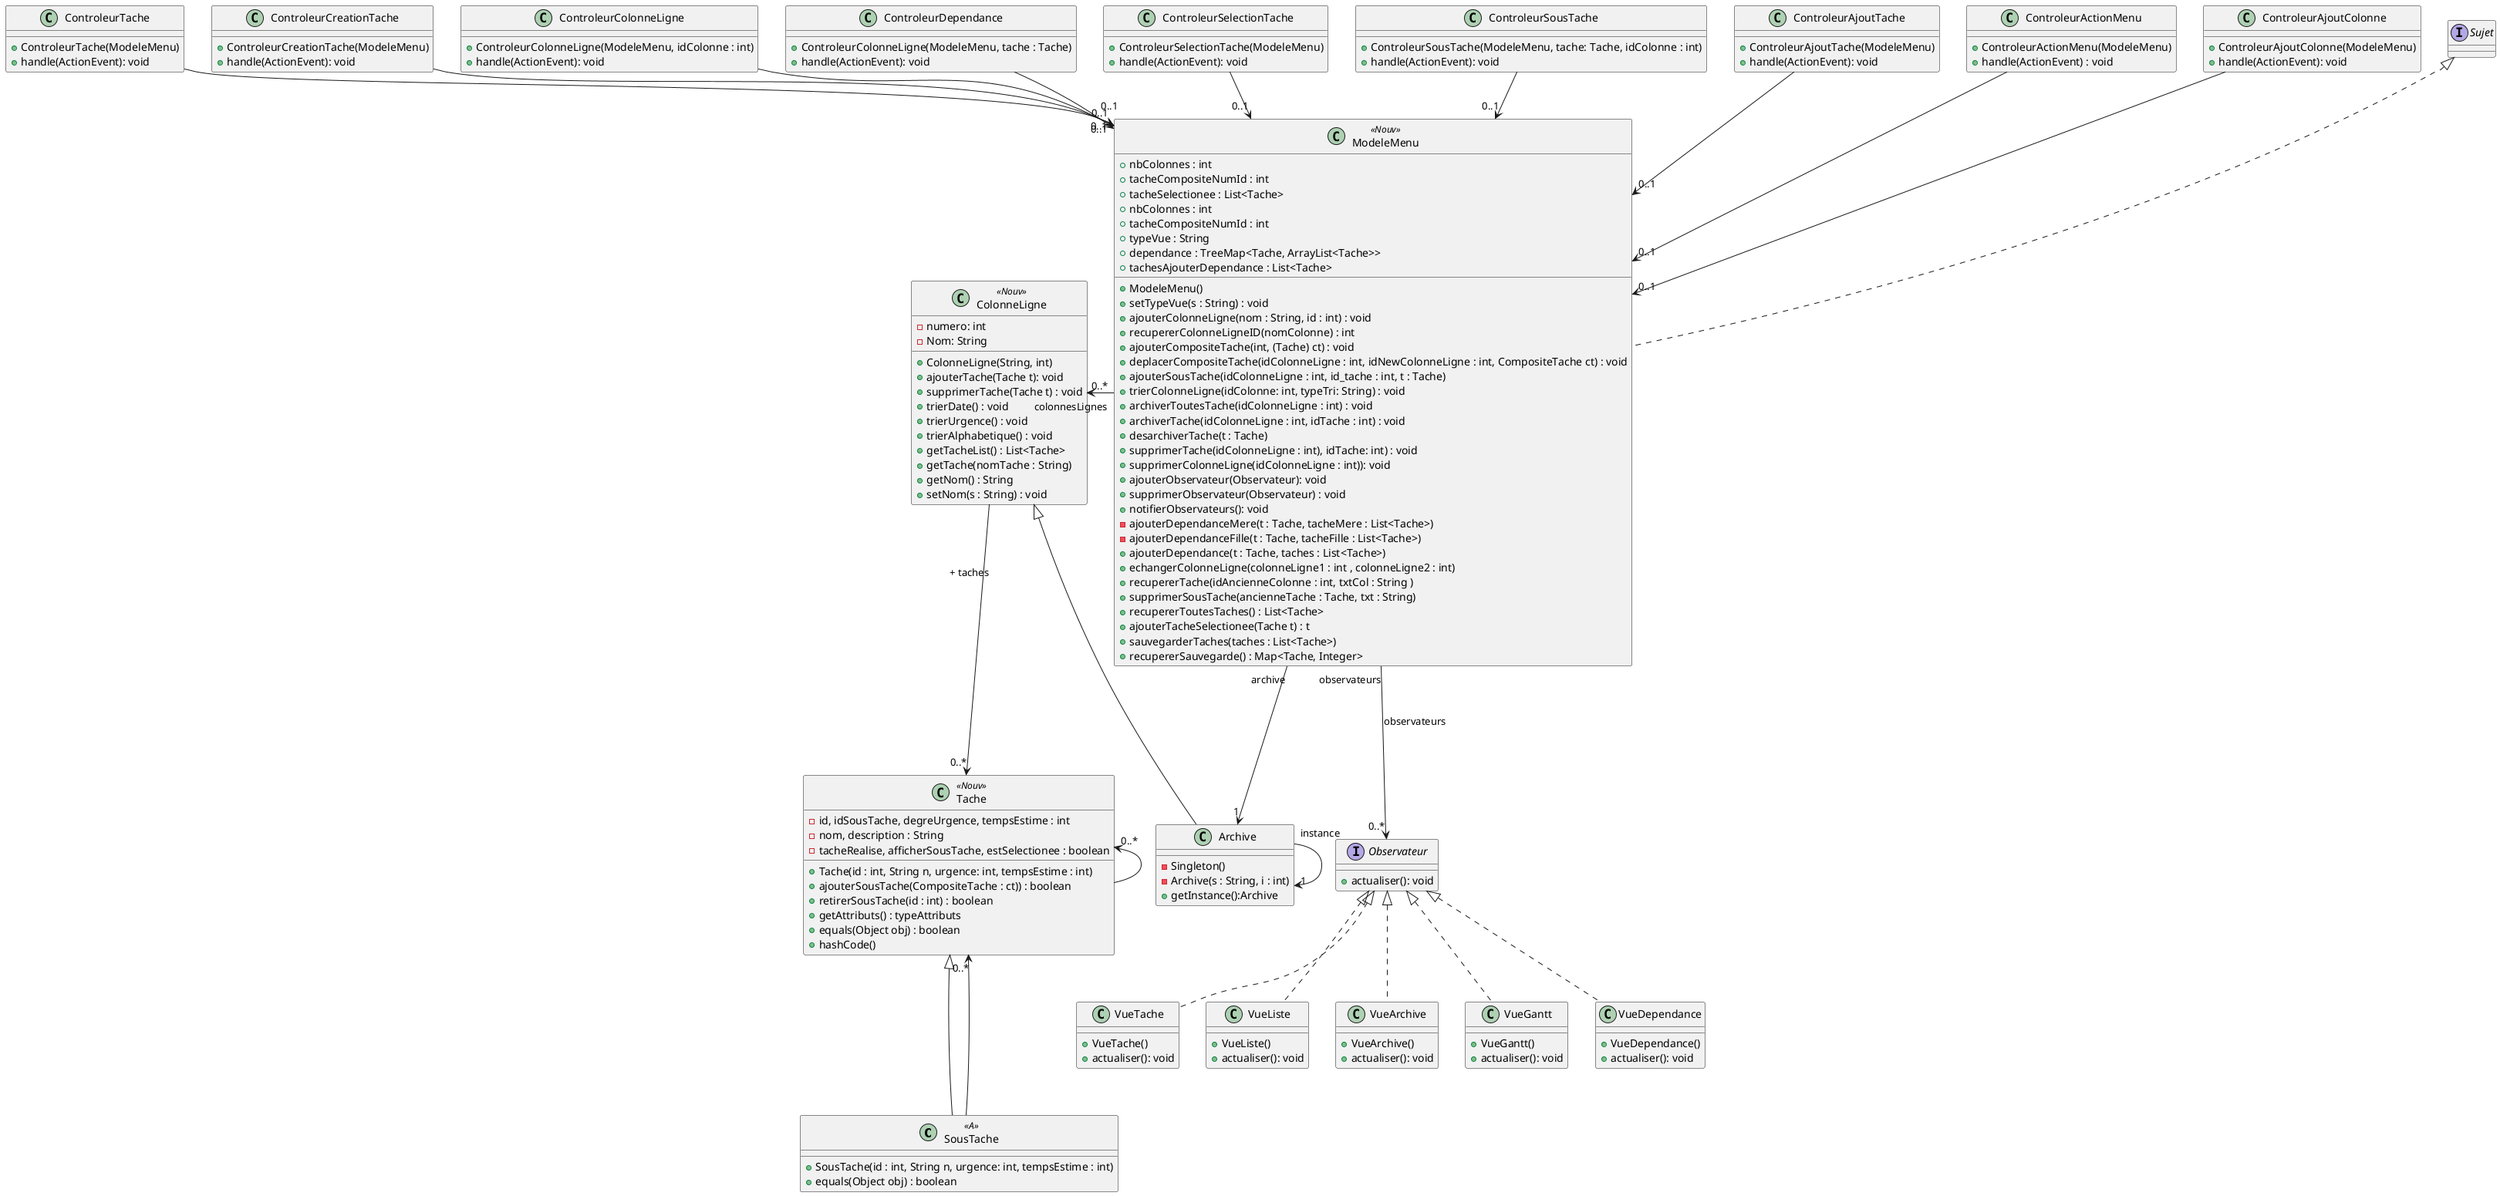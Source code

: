 @startuml


class SousTache <<A>> extends Tache {
    + SousTache(id : int, String n, urgence: int, tempsEstime : int)
    + equals(Object obj) : boolean
}

class Tache <<Nouv>> {
     - id, idSousTache, degreUrgence, tempsEstime : int
     - nom, description : String
     - tacheRealise, afficherSousTache, estSelectionee : boolean
     + Tache(id : int, String n, urgence: int, tempsEstime : int)
     + ajouterSousTache(CompositeTache : ct)) : boolean
     + retirerSousTache(id : int) : boolean
     + getAttributs() : typeAttributs
     + equals(Object obj) : boolean
     + hashCode()
}




class ColonneLigne <<Nouv>> {
  - numero: int
  - Nom: String

  + ColonneLigne(String, int)
  + ajouterTache(Tache t): void
  + supprimerTache(Tache t) : void
  + trierDate() : void
  + trierUrgence() : void
  + trierAlphabetique() : void
  + getTacheList() : List<Tache>
  + getTache(nomTache : String)
  + getNom() : String
  + setNom(s : String) : void
}

interface Observateur {
  + actualiser(): void
}

class VueTache implements Observateur {
  + VueTache()
  + actualiser(): void
}

class VueListe implements Observateur {
  + VueListe()
  + actualiser(): void
}

class VueArchive implements Observateur {
  + VueArchive()
  + actualiser(): void
}

class VueGantt implements Observateur {
  + VueGantt()
  + actualiser(): void
}

class VueDependance implements Observateur {
  + VueDependance()
  + actualiser(): void
}

class ControleurTache {
  + ControleurTache(ModeleMenu)
  + handle(ActionEvent): void
}

class ControleurCreationTache{
  + ControleurCreationTache(ModeleMenu)
  + handle(ActionEvent): void
}


class ControleurColonneLigne{
  + ControleurColonneLigne(ModeleMenu, idColonne : int)
  + handle(ActionEvent): void
}

class ControleurDependance{
  + ControleurColonneLigne(ModeleMenu, tache : Tache)
  + handle(ActionEvent): void
}

class ControleurSelectionTache{
  + ControleurSelectionTache(ModeleMenu)
  + handle(ActionEvent): void
}

class ControleurSousTache{
  + ControleurSousTache(ModeleMenu, tache: Tache, idColonne : int)
  + handle(ActionEvent): void
}

class ControleurAjoutTache{
  + ControleurAjoutTache(ModeleMenu)
  + handle(ActionEvent): void
}


class ControleurActionMenu{
    + ControleurActionMenu(ModeleMenu)
    + handle(ActionEvent) : void
}

class ControleurAjoutColonne{
  + ControleurAjoutColonne(ModeleMenu)
  + handle(ActionEvent): void
}

class ModeleMenu <<Nouv>> implements Sujet {
  + nbColonnes : int
  + tacheCompositeNumId : int
  + tacheSelectionee : List<Tache>
  + nbColonnes : int
  + tacheCompositeNumId : int
  + typeVue : String
  + dependance : TreeMap<Tache, ArrayList<Tache>>
  + tachesAjouterDependance : List<Tache>

  + ModeleMenu()
  + setTypeVue(s : String) : void
  + ajouterColonneLigne(nom : String, id : int) : void
  + recupererColonneLigneID(nomColonne) : int
  + ajouterCompositeTache(int, (Tache) ct) : void
  + deplacerCompositeTache(idColonneLigne : int, idNewColonneLigne : int, CompositeTache ct) : void
  + ajouterSousTache(idColonneLigne : int, id_tache : int, t : Tache)
  + trierColonneLigne(idColonne: int, typeTri: String) : void
  + archiverToutesTache(idColonneLigne : int) : void
  + archiverTache(idColonneLigne : int, idTache : int) : void
  + desarchiverTache(t : Tache)
  + supprimerTache(idColonneLigne : int), idTache: int) : void
  + supprimerColonneLigne(idColonneLigne : int)): void
  + ajouterObservateur(Observateur): void
  + supprimerObservateur(Observateur) : void
  + notifierObservateurs(): void
  - ajouterDependanceMere(t : Tache, tacheMere : List<Tache>)
  - ajouterDependanceFille(t : Tache, tacheFille : List<Tache>)
  + ajouterDependance(t : Tache, taches : List<Tache>)
  + echangerColonneLigne(colonneLigne1 : int , colonneLigne2 : int)
  + recupererTache(idAncienneColonne : int, txtCol : String )
  + supprimerSousTache(ancienneTache : Tache, txt : String)
  + recupererToutesTaches() : List<Tache>
  + ajouterTacheSelectionee(Tache t) : t
  + sauvegarderTaches(taches : List<Tache>)
  + recupererSauvegarde() : Map<Tache, Integer>
}


class Archive extends ColonneLigne {
  - Singleton()
  - Archive(s : String, i : int)
  + getInstance():Archive
}



ModeleMenu "archive"---> "1" Archive
ModeleMenu "observateurs"--down-> "0..*" Observateur : observateurs
ModeleMenu "colonnesLignes"--left-> "0..*" ColonneLigne
ColonneLigne  "\n\n\n\n+ taches" ---> "0..*"Tache
Tache -left--> "0..*" Tache
Archive "instance"---> "1" Archive
SousTache ---> "0..*" Tache
ControleurTache --> "0..1" ModeleMenu
ControleurAjoutColonne --> "0..1" ModeleMenu
ControleurAjoutTache --> "0..1" ModeleMenu
ControleurColonneLigne --> "0..1" ModeleMenu
ControleurCreationTache --> "0..1" ModeleMenu
ControleurSelectionTache --> "0..1" ModeleMenu
ControleurSousTache --> "0..1" ModeleMenu
ControleurActionMenu --> "0..1" ModeleMenu
ControleurDependance --> "0..1" ModeleMenu

@enduml
